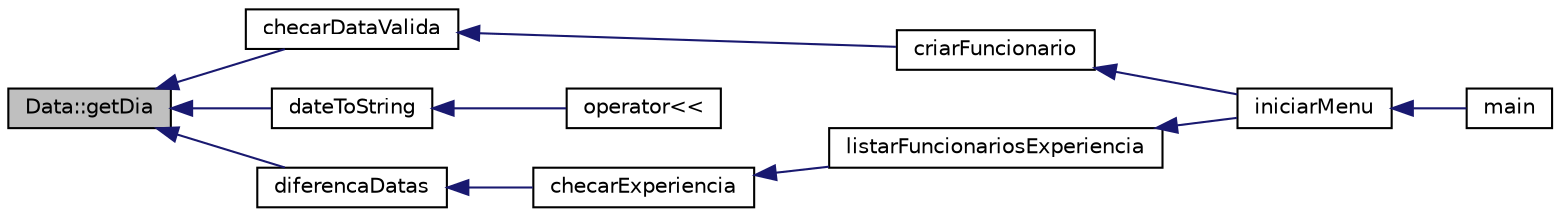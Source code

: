 digraph "Data::getDia"
{
  edge [fontname="Helvetica",fontsize="10",labelfontname="Helvetica",labelfontsize="10"];
  node [fontname="Helvetica",fontsize="10",shape=record];
  rankdir="LR";
  Node18 [label="Data::getDia",height=0.2,width=0.4,color="black", fillcolor="grey75", style="filled", fontcolor="black"];
  Node18 -> Node19 [dir="back",color="midnightblue",fontsize="10",style="solid",fontname="Helvetica"];
  Node19 [label="checarDataValida",height=0.2,width=0.4,color="black", fillcolor="white", style="filled",URL="$data_util_8h.html#a2a24ccad757742d831c83c03a8ffed25",tooltip="checa se uma data é valida "];
  Node19 -> Node20 [dir="back",color="midnightblue",fontsize="10",style="solid",fontname="Helvetica"];
  Node20 [label="criarFuncionario",height=0.2,width=0.4,color="black", fillcolor="white", style="filled",URL="$funcionario-crud_8h.html#ab840fdccc242c779069c6b34f01b58a8",tooltip="Cria um funcionario. "];
  Node20 -> Node21 [dir="back",color="midnightblue",fontsize="10",style="solid",fontname="Helvetica"];
  Node21 [label="iniciarMenu",height=0.2,width=0.4,color="black", fillcolor="white", style="filled",URL="$menu_8h.html#a2311af40e30459172b0fa90ac0bf6030",tooltip="inicializa o menu do sistema "];
  Node21 -> Node22 [dir="back",color="midnightblue",fontsize="10",style="solid",fontname="Helvetica"];
  Node22 [label="main",height=0.2,width=0.4,color="black", fillcolor="white", style="filled",URL="$main_8cpp.html#a0ddf1224851353fc92bfbff6f499fa97"];
  Node18 -> Node23 [dir="back",color="midnightblue",fontsize="10",style="solid",fontname="Helvetica"];
  Node23 [label="dateToString",height=0.2,width=0.4,color="black", fillcolor="white", style="filled",URL="$data_util_8h.html#a1bc609409ec89406cadf7a4f1a6e61e8",tooltip="converte uma data para string "];
  Node23 -> Node24 [dir="back",color="midnightblue",fontsize="10",style="solid",fontname="Helvetica"];
  Node24 [label="operator\<\<",height=0.2,width=0.4,color="black", fillcolor="white", style="filled",URL="$funcionario_8cpp.html#a9e9e7721f6cd6ee19649df0bf5f66950"];
  Node18 -> Node25 [dir="back",color="midnightblue",fontsize="10",style="solid",fontname="Helvetica"];
  Node25 [label="diferencaDatas",height=0.2,width=0.4,color="black", fillcolor="white", style="filled",URL="$data_util_8h.html#ab3b633b3d16efe386b18d64cfeb39451",tooltip="retorna a diferença entre uma data e a data atual "];
  Node25 -> Node26 [dir="back",color="midnightblue",fontsize="10",style="solid",fontname="Helvetica"];
  Node26 [label="checarExperiencia",height=0.2,width=0.4,color="black", fillcolor="white", style="filled",URL="$funcionario-crud_8h.html#a847f3bfc9a77574a82af034675c5f05c",tooltip="Checa se um funcionario é inexperiente. "];
  Node26 -> Node27 [dir="back",color="midnightblue",fontsize="10",style="solid",fontname="Helvetica"];
  Node27 [label="listarFuncionariosExperiencia",height=0.2,width=0.4,color="black", fillcolor="white", style="filled",URL="$empresa-crud_8h.html#a8c07bc2a395d88373ebe39b1c7a59116",tooltip="Lista funcionários contratados em até 90 dias. "];
  Node27 -> Node21 [dir="back",color="midnightblue",fontsize="10",style="solid",fontname="Helvetica"];
}
